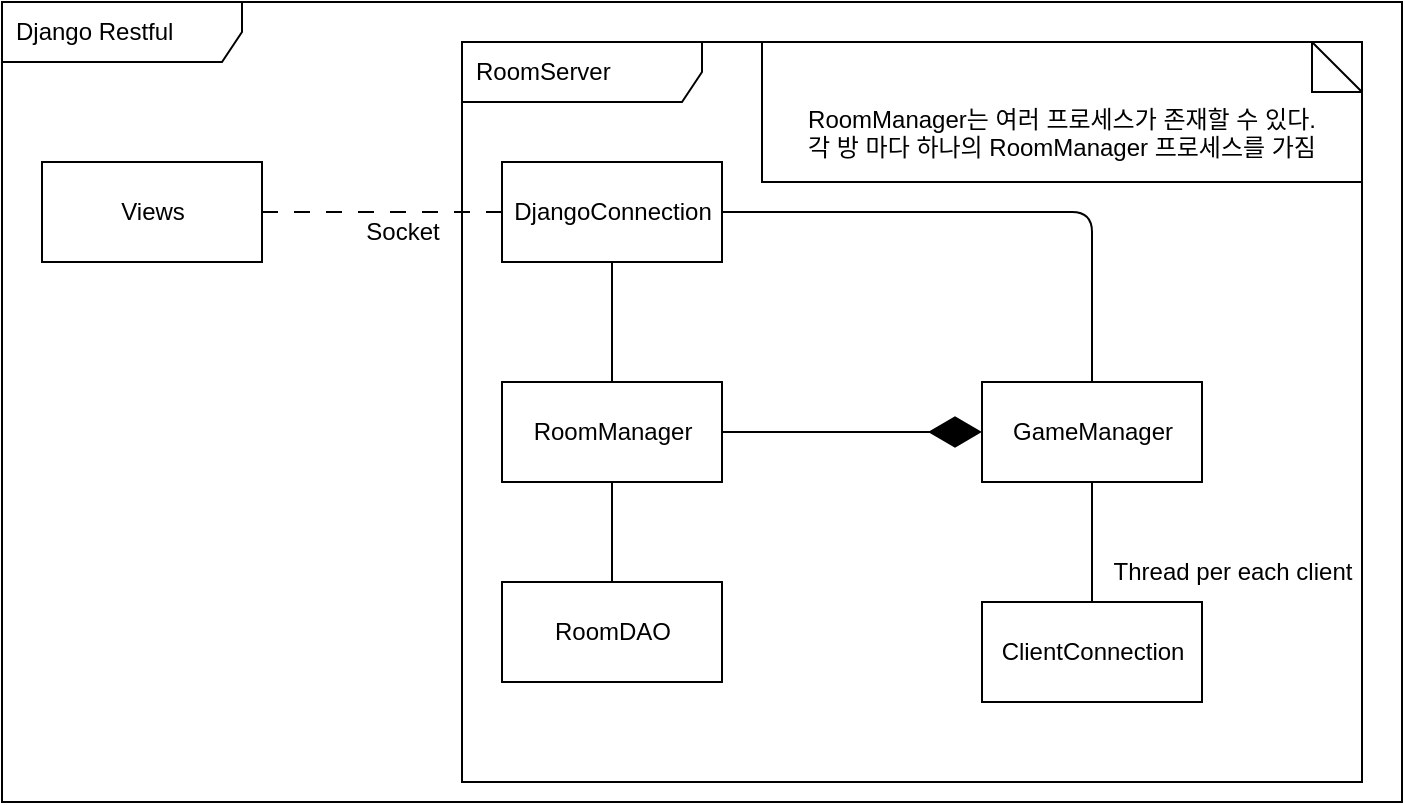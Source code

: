 <mxfile>
    <diagram id="gUEuUQeiXcZkdzcEXAX-" name="D1">
        <mxGraphModel grid="1" page="1" gridSize="10" guides="1" tooltips="1" connect="1" arrows="1" fold="1" pageScale="1" pageWidth="1169" pageHeight="827" math="0" shadow="0">
            <root>
                <mxCell id="0"/>
                <mxCell id="1" parent="0"/>
                <mxCell id="bGakSKujnun8bPfL9XRI-42" value="" style="group;fillColor=default;" vertex="1" connectable="0" parent="1">
                    <mxGeometry x="180" y="160" width="700" height="400" as="geometry"/>
                </mxCell>
                <mxCell id="bGakSKujnun8bPfL9XRI-43" value="Django Restful" style="shape=umlFrame;whiteSpace=wrap;html=1;width=120;height=30;boundedLbl=1;verticalAlign=middle;align=left;spacingLeft=5;" vertex="1" parent="bGakSKujnun8bPfL9XRI-42">
                    <mxGeometry width="700" height="400" as="geometry"/>
                </mxCell>
                <mxCell id="42" value="" style="group" parent="1" vertex="1" connectable="0">
                    <mxGeometry x="410" y="180" width="450" height="370" as="geometry"/>
                </mxCell>
                <mxCell id="22" value="RoomServer" style="shape=umlFrame;whiteSpace=wrap;html=1;width=120;height=30;boundedLbl=1;verticalAlign=middle;align=left;spacingLeft=5;" parent="42" vertex="1">
                    <mxGeometry width="450" height="370" as="geometry"/>
                </mxCell>
                <mxCell id="23" value="RoomManager는 여러 프로세스가 존재할 수 있다.&lt;br&gt;각 방 마다 하나의 RoomManager 프로세스를 가짐" style="shape=note2;boundedLbl=1;whiteSpace=wrap;html=1;size=25;verticalAlign=top;align=center;" parent="42" vertex="1">
                    <mxGeometry x="150" width="300" height="70" as="geometry"/>
                </mxCell>
                <mxCell id="32" style="edgeStyle=orthogonalEdgeStyle;html=1;endArrow=none;endFill=0;dashed=1;dashPattern=8 8;entryX=0;entryY=0.5;entryDx=0;entryDy=0;" parent="1" source="6" target="24" edge="1">
                    <mxGeometry relative="1" as="geometry">
                        <mxPoint x="280" y="140" as="sourcePoint"/>
                    </mxGeometry>
                </mxCell>
                <mxCell id="6" value="Views" style="html=1;" parent="1" vertex="1">
                    <mxGeometry x="200" y="240" width="110" height="50" as="geometry"/>
                </mxCell>
                <mxCell id="24" value="DjangoConnection" style="html=1;" parent="1" vertex="1">
                    <mxGeometry x="430" y="240" width="110" height="50" as="geometry"/>
                </mxCell>
                <mxCell id="33" value="Socket" style="text;html=1;align=center;verticalAlign=middle;resizable=0;points=[];autosize=1;strokeColor=none;fillColor=none;" parent="1" vertex="1">
                    <mxGeometry x="350" y="260" width="60" height="30" as="geometry"/>
                </mxCell>
                <mxCell id="34" value="" style="endArrow=none;html=1;edgeStyle=orthogonalEdgeStyle;" parent="1" source="24" target="11" edge="1">
                    <mxGeometry relative="1" as="geometry">
                        <mxPoint x="1030" y="190" as="sourcePoint"/>
                        <mxPoint x="1190" y="190" as="targetPoint"/>
                    </mxGeometry>
                </mxCell>
                <mxCell id="37" value="ClientConnection" style="html=1;" parent="1" vertex="1">
                    <mxGeometry x="670" y="460" width="110" height="50" as="geometry"/>
                </mxCell>
                <mxCell id="38" value="" style="endArrow=none;html=1;edgeStyle=orthogonalEdgeStyle;" parent="1" source="37" target="sv2Er5WAMYcz7u7blJJ5-42" edge="1">
                    <mxGeometry relative="1" as="geometry">
                        <mxPoint x="650" y="110" as="sourcePoint"/>
                        <mxPoint x="810" y="110" as="targetPoint"/>
                    </mxGeometry>
                </mxCell>
                <mxCell id="41" value="Thread per each client" style="text;html=1;align=center;verticalAlign=middle;resizable=0;points=[];autosize=1;strokeColor=none;fillColor=none;" parent="1" vertex="1">
                    <mxGeometry x="725" y="430" width="140" height="30" as="geometry"/>
                </mxCell>
                <mxCell id="sv2Er5WAMYcz7u7blJJ5-42" value="GameManager" style="html=1;" vertex="1" parent="1">
                    <mxGeometry x="670" y="350" width="110" height="50" as="geometry"/>
                </mxCell>
                <mxCell id="11" value="RoomManager" style="html=1;" parent="1" vertex="1">
                    <mxGeometry x="430" y="350" width="110" height="50" as="geometry"/>
                </mxCell>
                <mxCell id="20" value="" style="endArrow=none;html=1;edgeStyle=orthogonalEdgeStyle;" parent="1" source="11" target="14" edge="1">
                    <mxGeometry relative="1" as="geometry">
                        <mxPoint x="480" y="115" as="sourcePoint"/>
                        <mxPoint x="540" y="115" as="targetPoint"/>
                    </mxGeometry>
                </mxCell>
                <mxCell id="14" value="RoomDAO" style="html=1;" parent="1" vertex="1">
                    <mxGeometry x="430" y="450" width="110" height="50" as="geometry"/>
                </mxCell>
                <mxCell id="sv2Er5WAMYcz7u7blJJ5-44" value="" style="endArrow=diamondThin;endFill=1;endSize=24;html=1;" edge="1" parent="1" source="11" target="sv2Er5WAMYcz7u7blJJ5-42">
                    <mxGeometry width="160" relative="1" as="geometry">
                        <mxPoint x="640" y="210" as="sourcePoint"/>
                        <mxPoint x="800" y="210" as="targetPoint"/>
                    </mxGeometry>
                </mxCell>
                <mxCell id="sv2Er5WAMYcz7u7blJJ5-45" value="" style="endArrow=none;html=1;edgeStyle=orthogonalEdgeStyle;" edge="1" parent="1" source="24" target="sv2Er5WAMYcz7u7blJJ5-42">
                    <mxGeometry relative="1" as="geometry">
                        <mxPoint x="640" y="210" as="sourcePoint"/>
                        <mxPoint x="800" y="210" as="targetPoint"/>
                    </mxGeometry>
                </mxCell>
            </root>
        </mxGraphModel>
    </diagram>
    <diagram id="Doy0o4DwvYc1Ov37GVsV" name="ClassDiagram">
        <mxGraphModel dx="1311" dy="932" grid="1" gridSize="10" guides="1" tooltips="1" connect="1" arrows="1" fold="1" page="1" pageScale="1" pageWidth="1169" pageHeight="827" math="0" shadow="0">
            <root>
                <mxCell id="0"/>
                <mxCell id="1" parent="0"/>
                <mxCell id="XGElROebxTMaR9UfUHxM-1" value="DjangoConnection" style="swimlane;fontStyle=1;align=center;verticalAlign=top;childLayout=stackLayout;horizontal=1;startSize=26;horizontalStack=0;resizeParent=1;resizeParentMax=0;resizeLast=0;collapsible=1;marginBottom=0;" vertex="1" parent="1">
                    <mxGeometry x="240" y="466" width="160" height="86" as="geometry"/>
                </mxCell>
                <mxCell id="XGElROebxTMaR9UfUHxM-2" value="+ field: type" style="text;strokeColor=none;fillColor=none;align=left;verticalAlign=top;spacingLeft=4;spacingRight=4;overflow=hidden;rotatable=0;points=[[0,0.5],[1,0.5]];portConstraint=eastwest;" vertex="1" parent="XGElROebxTMaR9UfUHxM-1">
                    <mxGeometry y="26" width="160" height="26" as="geometry"/>
                </mxCell>
                <mxCell id="XGElROebxTMaR9UfUHxM-3" value="" style="line;strokeWidth=1;fillColor=none;align=left;verticalAlign=middle;spacingTop=-1;spacingLeft=3;spacingRight=3;rotatable=0;labelPosition=right;points=[];portConstraint=eastwest;strokeColor=inherit;" vertex="1" parent="XGElROebxTMaR9UfUHxM-1">
                    <mxGeometry y="52" width="160" height="8" as="geometry"/>
                </mxCell>
                <mxCell id="XGElROebxTMaR9UfUHxM-4" value="+ method(type): type" style="text;strokeColor=none;fillColor=none;align=left;verticalAlign=top;spacingLeft=4;spacingRight=4;overflow=hidden;rotatable=0;points=[[0,0.5],[1,0.5]];portConstraint=eastwest;" vertex="1" parent="XGElROebxTMaR9UfUHxM-1">
                    <mxGeometry y="60" width="160" height="26" as="geometry"/>
                </mxCell>
                <mxCell id="DTEtoV8vM6Jiu65DONSx-1" value="RoomManager" style="swimlane;fontStyle=1;align=center;verticalAlign=top;childLayout=stackLayout;horizontal=1;startSize=26;horizontalStack=0;resizeParent=1;resizeParentMax=0;resizeLast=0;collapsible=1;marginBottom=0;" vertex="1" parent="1">
                    <mxGeometry x="550" y="414" width="210" height="190" as="geometry"/>
                </mxCell>
                <mxCell id="DTEtoV8vM6Jiu65DONSx-2" value="- gameList: List[GameManager]" style="text;strokeColor=none;fillColor=none;align=left;verticalAlign=top;spacingLeft=4;spacingRight=4;overflow=hidden;rotatable=0;points=[[0,0.5],[1,0.5]];portConstraint=eastwest;" vertex="1" parent="DTEtoV8vM6Jiu65DONSx-1">
                    <mxGeometry y="26" width="210" height="26" as="geometry"/>
                </mxCell>
                <mxCell id="DTEtoV8vM6Jiu65DONSx-3" value="" style="line;strokeWidth=1;fillColor=none;align=left;verticalAlign=middle;spacingTop=-1;spacingLeft=3;spacingRight=3;rotatable=0;labelPosition=right;points=[];portConstraint=eastwest;strokeColor=inherit;" vertex="1" parent="DTEtoV8vM6Jiu65DONSx-1">
                    <mxGeometry y="52" width="210" height="8" as="geometry"/>
                </mxCell>
                <mxCell id="DTEtoV8vM6Jiu65DONSx-4" value="+ create_room(HostPlayer): Room" style="text;strokeColor=none;fillColor=none;align=left;verticalAlign=top;spacingLeft=4;spacingRight=4;overflow=hidden;rotatable=0;points=[[0,0.5],[1,0.5]];portConstraint=eastwest;" vertex="1" parent="DTEtoV8vM6Jiu65DONSx-1">
                    <mxGeometry y="60" width="210" height="26" as="geometry"/>
                </mxCell>
                <mxCell id="i2XQZF7bVhJVxsqE1ewc-45" value="+ remove_room(room)" style="text;strokeColor=none;fillColor=none;align=left;verticalAlign=top;spacingLeft=4;spacingRight=4;overflow=hidden;rotatable=0;points=[[0,0.5],[1,0.5]];portConstraint=eastwest;" vertex="1" parent="DTEtoV8vM6Jiu65DONSx-1">
                    <mxGeometry y="86" width="210" height="26" as="geometry"/>
                </mxCell>
                <mxCell id="i2XQZF7bVhJVxsqE1ewc-47" value="+ getRoom(room_id): Room" style="text;strokeColor=none;fillColor=none;align=left;verticalAlign=top;spacingLeft=4;spacingRight=4;overflow=hidden;rotatable=0;points=[[0,0.5],[1,0.5]];portConstraint=eastwest;" vertex="1" parent="DTEtoV8vM6Jiu65DONSx-1">
                    <mxGeometry y="112" width="210" height="26" as="geometry"/>
                </mxCell>
                <mxCell id="i2XQZF7bVhJVxsqE1ewc-46" value="+ addPlayer(Room, Player)" style="text;strokeColor=none;fillColor=none;align=left;verticalAlign=top;spacingLeft=4;spacingRight=4;overflow=hidden;rotatable=0;points=[[0,0.5],[1,0.5]];portConstraint=eastwest;" vertex="1" parent="DTEtoV8vM6Jiu65DONSx-1">
                    <mxGeometry y="138" width="210" height="26" as="geometry"/>
                </mxCell>
                <mxCell id="i2XQZF7bVhJVxsqE1ewc-48" value="+ delPlayer(Room, Player)" style="text;strokeColor=none;fillColor=none;align=left;verticalAlign=top;spacingLeft=4;spacingRight=4;overflow=hidden;rotatable=0;points=[[0,0.5],[1,0.5]];portConstraint=eastwest;" vertex="1" parent="DTEtoV8vM6Jiu65DONSx-1">
                    <mxGeometry y="164" width="210" height="26" as="geometry"/>
                </mxCell>
                <mxCell id="i2XQZF7bVhJVxsqE1ewc-1" value="RoomDAO" style="swimlane;fontStyle=1;align=center;verticalAlign=top;childLayout=stackLayout;horizontal=1;startSize=26;horizontalStack=0;resizeParent=1;resizeParentMax=0;resizeLast=0;collapsible=1;marginBottom=0;" vertex="1" parent="1">
                    <mxGeometry x="870" y="466" width="160" height="86" as="geometry"/>
                </mxCell>
                <mxCell id="i2XQZF7bVhJVxsqE1ewc-2" value="+ None" style="text;strokeColor=none;fillColor=none;align=left;verticalAlign=top;spacingLeft=4;spacingRight=4;overflow=hidden;rotatable=0;points=[[0,0.5],[1,0.5]];portConstraint=eastwest;" vertex="1" parent="i2XQZF7bVhJVxsqE1ewc-1">
                    <mxGeometry y="26" width="160" height="26" as="geometry"/>
                </mxCell>
                <mxCell id="i2XQZF7bVhJVxsqE1ewc-3" value="" style="line;strokeWidth=1;fillColor=none;align=left;verticalAlign=middle;spacingTop=-1;spacingLeft=3;spacingRight=3;rotatable=0;labelPosition=right;points=[];portConstraint=eastwest;strokeColor=inherit;" vertex="1" parent="i2XQZF7bVhJVxsqE1ewc-1">
                    <mxGeometry y="52" width="160" height="8" as="geometry"/>
                </mxCell>
                <mxCell id="i2XQZF7bVhJVxsqE1ewc-4" value="+ None" style="text;strokeColor=none;fillColor=none;align=left;verticalAlign=top;spacingLeft=4;spacingRight=4;overflow=hidden;rotatable=0;points=[[0,0.5],[1,0.5]];portConstraint=eastwest;" vertex="1" parent="i2XQZF7bVhJVxsqE1ewc-1">
                    <mxGeometry y="60" width="160" height="26" as="geometry"/>
                </mxCell>
                <mxCell id="i2XQZF7bVhJVxsqE1ewc-6" value="Room" style="swimlane;fontStyle=1;align=center;verticalAlign=top;childLayout=stackLayout;horizontal=1;startSize=26;horizontalStack=0;resizeParent=1;resizeParentMax=0;resizeLast=0;collapsible=1;marginBottom=0;" vertex="1" parent="1">
                    <mxGeometry x="870" y="689" width="180" height="138" as="geometry"/>
                </mxCell>
                <mxCell id="i2XQZF7bVhJVxsqE1ewc-7" value="- host: HostPlayer" style="text;strokeColor=none;fillColor=none;align=left;verticalAlign=top;spacingLeft=4;spacingRight=4;overflow=hidden;rotatable=0;points=[[0,0.5],[1,0.5]];portConstraint=eastwest;" vertex="1" parent="i2XQZF7bVhJVxsqE1ewc-6">
                    <mxGeometry y="26" width="180" height="26" as="geometry"/>
                </mxCell>
                <mxCell id="i2XQZF7bVhJVxsqE1ewc-10" value="- player_list: List[Player]" style="text;strokeColor=none;fillColor=none;align=left;verticalAlign=top;spacingLeft=4;spacingRight=4;overflow=hidden;rotatable=0;points=[[0,0.5],[1,0.5]];portConstraint=eastwest;" vertex="1" parent="i2XQZF7bVhJVxsqE1ewc-6">
                    <mxGeometry y="52" width="180" height="26" as="geometry"/>
                </mxCell>
                <mxCell id="i2XQZF7bVhJVxsqE1ewc-29" value="- room_attribute: RoomAttribute" style="text;strokeColor=none;fillColor=none;align=left;verticalAlign=top;spacingLeft=4;spacingRight=4;overflow=hidden;rotatable=0;points=[[0,0.5],[1,0.5]];portConstraint=eastwest;" vertex="1" parent="i2XQZF7bVhJVxsqE1ewc-6">
                    <mxGeometry y="78" width="180" height="26" as="geometry"/>
                </mxCell>
                <mxCell id="i2XQZF7bVhJVxsqE1ewc-8" value="" style="line;strokeWidth=1;fillColor=none;align=left;verticalAlign=middle;spacingTop=-1;spacingLeft=3;spacingRight=3;rotatable=0;labelPosition=right;points=[];portConstraint=eastwest;strokeColor=inherit;" vertex="1" parent="i2XQZF7bVhJVxsqE1ewc-6">
                    <mxGeometry y="104" width="180" height="8" as="geometry"/>
                </mxCell>
                <mxCell id="i2XQZF7bVhJVxsqE1ewc-9" value="+ getters, setters" style="text;strokeColor=none;fillColor=none;align=left;verticalAlign=top;spacingLeft=4;spacingRight=4;overflow=hidden;rotatable=0;points=[[0,0.5],[1,0.5]];portConstraint=eastwest;" vertex="1" parent="i2XQZF7bVhJVxsqE1ewc-6">
                    <mxGeometry y="112" width="180" height="26" as="geometry"/>
                </mxCell>
                <mxCell id="i2XQZF7bVhJVxsqE1ewc-12" value="Player" style="swimlane;fontStyle=1;align=center;verticalAlign=top;childLayout=stackLayout;horizontal=1;startSize=26;horizontalStack=0;resizeParent=1;resizeParentMax=0;resizeLast=0;collapsible=1;marginBottom=0;" vertex="1" parent="1">
                    <mxGeometry x="1110" y="699" width="160" height="112" as="geometry"/>
                </mxCell>
                <mxCell id="i2XQZF7bVhJVxsqE1ewc-14" value="- id: str" style="text;strokeColor=none;fillColor=none;align=left;verticalAlign=top;spacingLeft=4;spacingRight=4;overflow=hidden;rotatable=0;points=[[0,0.5],[1,0.5]];portConstraint=eastwest;" vertex="1" parent="i2XQZF7bVhJVxsqE1ewc-12">
                    <mxGeometry y="26" width="160" height="26" as="geometry"/>
                </mxCell>
                <mxCell id="i2XQZF7bVhJVxsqE1ewc-17" value="- name: str" style="text;strokeColor=none;fillColor=none;align=left;verticalAlign=top;spacingLeft=4;spacingRight=4;overflow=hidden;rotatable=0;points=[[0,0.5],[1,0.5]];portConstraint=eastwest;" vertex="1" parent="i2XQZF7bVhJVxsqE1ewc-12">
                    <mxGeometry y="52" width="160" height="26" as="geometry"/>
                </mxCell>
                <mxCell id="i2XQZF7bVhJVxsqE1ewc-15" value="" style="line;strokeWidth=1;fillColor=none;align=left;verticalAlign=middle;spacingTop=-1;spacingLeft=3;spacingRight=3;rotatable=0;labelPosition=right;points=[];portConstraint=eastwest;strokeColor=inherit;" vertex="1" parent="i2XQZF7bVhJVxsqE1ewc-12">
                    <mxGeometry y="78" width="160" height="8" as="geometry"/>
                </mxCell>
                <mxCell id="i2XQZF7bVhJVxsqE1ewc-16" value="+ getters, setters" style="text;strokeColor=none;fillColor=none;align=left;verticalAlign=top;spacingLeft=4;spacingRight=4;overflow=hidden;rotatable=0;points=[[0,0.5],[1,0.5]];portConstraint=eastwest;" vertex="1" parent="i2XQZF7bVhJVxsqE1ewc-12">
                    <mxGeometry y="86" width="160" height="26" as="geometry"/>
                </mxCell>
                <mxCell id="i2XQZF7bVhJVxsqE1ewc-18" value="HostPlayer" style="swimlane;fontStyle=1;align=center;verticalAlign=top;childLayout=stackLayout;horizontal=1;startSize=26;horizontalStack=0;resizeParent=1;resizeParentMax=0;resizeLast=0;collapsible=1;marginBottom=0;" vertex="1" parent="1">
                    <mxGeometry x="1110" y="530" width="160" height="112" as="geometry"/>
                </mxCell>
                <mxCell id="i2XQZF7bVhJVxsqE1ewc-19" value="- id: str" style="text;strokeColor=none;fillColor=none;align=left;verticalAlign=top;spacingLeft=4;spacingRight=4;overflow=hidden;rotatable=0;points=[[0,0.5],[1,0.5]];portConstraint=eastwest;" vertex="1" parent="i2XQZF7bVhJVxsqE1ewc-18">
                    <mxGeometry y="26" width="160" height="26" as="geometry"/>
                </mxCell>
                <mxCell id="i2XQZF7bVhJVxsqE1ewc-20" value="- name: str" style="text;strokeColor=none;fillColor=none;align=left;verticalAlign=top;spacingLeft=4;spacingRight=4;overflow=hidden;rotatable=0;points=[[0,0.5],[1,0.5]];portConstraint=eastwest;" vertex="1" parent="i2XQZF7bVhJVxsqE1ewc-18">
                    <mxGeometry y="52" width="160" height="26" as="geometry"/>
                </mxCell>
                <mxCell id="i2XQZF7bVhJVxsqE1ewc-21" value="" style="line;strokeWidth=1;fillColor=none;align=left;verticalAlign=middle;spacingTop=-1;spacingLeft=3;spacingRight=3;rotatable=0;labelPosition=right;points=[];portConstraint=eastwest;strokeColor=inherit;" vertex="1" parent="i2XQZF7bVhJVxsqE1ewc-18">
                    <mxGeometry y="78" width="160" height="8" as="geometry"/>
                </mxCell>
                <mxCell id="i2XQZF7bVhJVxsqE1ewc-22" value="+ getters, setters" style="text;strokeColor=none;fillColor=none;align=left;verticalAlign=top;spacingLeft=4;spacingRight=4;overflow=hidden;rotatable=0;points=[[0,0.5],[1,0.5]];portConstraint=eastwest;" vertex="1" parent="i2XQZF7bVhJVxsqE1ewc-18">
                    <mxGeometry y="86" width="160" height="26" as="geometry"/>
                </mxCell>
                <mxCell id="i2XQZF7bVhJVxsqE1ewc-23" value="Extends" style="endArrow=block;endSize=16;endFill=0;html=1;" edge="1" parent="1" source="i2XQZF7bVhJVxsqE1ewc-18" target="i2XQZF7bVhJVxsqE1ewc-12">
                    <mxGeometry width="160" relative="1" as="geometry">
                        <mxPoint x="790" y="926" as="sourcePoint"/>
                        <mxPoint x="950" y="926" as="targetPoint"/>
                    </mxGeometry>
                </mxCell>
                <mxCell id="i2XQZF7bVhJVxsqE1ewc-30" value="RoomAttribute" style="swimlane;fontStyle=1;align=center;verticalAlign=top;childLayout=stackLayout;horizontal=1;startSize=26;horizontalStack=0;resizeParent=1;resizeParentMax=0;resizeLast=0;collapsible=1;marginBottom=0;" vertex="1" parent="1">
                    <mxGeometry x="880" y="900" width="160" height="86" as="geometry"/>
                </mxCell>
                <mxCell id="i2XQZF7bVhJVxsqE1ewc-34" value="+ AttributeFields: enums" style="text;strokeColor=none;fillColor=none;align=left;verticalAlign=top;spacingLeft=4;spacingRight=4;overflow=hidden;rotatable=0;points=[[0,0.5],[1,0.5]];portConstraint=eastwest;" vertex="1" parent="i2XQZF7bVhJVxsqE1ewc-30">
                    <mxGeometry y="26" width="160" height="26" as="geometry"/>
                </mxCell>
                <mxCell id="i2XQZF7bVhJVxsqE1ewc-32" value="" style="line;strokeWidth=1;fillColor=none;align=left;verticalAlign=middle;spacingTop=-1;spacingLeft=3;spacingRight=3;rotatable=0;labelPosition=right;points=[];portConstraint=eastwest;strokeColor=inherit;" vertex="1" parent="i2XQZF7bVhJVxsqE1ewc-30">
                    <mxGeometry y="52" width="160" height="8" as="geometry"/>
                </mxCell>
                <mxCell id="i2XQZF7bVhJVxsqE1ewc-33" value="+ getters, setters" style="text;strokeColor=none;fillColor=none;align=left;verticalAlign=top;spacingLeft=4;spacingRight=4;overflow=hidden;rotatable=0;points=[[0,0.5],[1,0.5]];portConstraint=eastwest;" vertex="1" parent="i2XQZF7bVhJVxsqE1ewc-30">
                    <mxGeometry y="60" width="160" height="26" as="geometry"/>
                </mxCell>
                <mxCell id="i2XQZF7bVhJVxsqE1ewc-35" value="&lt;&lt;enumeration&gt;&gt;&#10;AttributeEnum" style="swimlane;fontStyle=3;align=center;verticalAlign=top;childLayout=stackLayout;horizontal=1;startSize=38;horizontalStack=0;resizeParent=1;resizeParentMax=0;resizeLast=0;collapsible=1;marginBottom=0;" vertex="1" parent="1">
                    <mxGeometry x="1110" y="894" width="160" height="98" as="geometry"/>
                </mxCell>
                <mxCell id="i2XQZF7bVhJVxsqE1ewc-36" value="+ AttributeFields: enums" style="text;strokeColor=none;fillColor=none;align=left;verticalAlign=top;spacingLeft=4;spacingRight=4;overflow=hidden;rotatable=0;points=[[0,0.5],[1,0.5]];portConstraint=eastwest;" vertex="1" parent="i2XQZF7bVhJVxsqE1ewc-35">
                    <mxGeometry y="38" width="160" height="26" as="geometry"/>
                </mxCell>
                <mxCell id="i2XQZF7bVhJVxsqE1ewc-37" value="" style="line;strokeWidth=1;fillColor=none;align=left;verticalAlign=middle;spacingTop=-1;spacingLeft=3;spacingRight=3;rotatable=0;labelPosition=right;points=[];portConstraint=eastwest;strokeColor=inherit;" vertex="1" parent="i2XQZF7bVhJVxsqE1ewc-35">
                    <mxGeometry y="64" width="160" height="8" as="geometry"/>
                </mxCell>
                <mxCell id="i2XQZF7bVhJVxsqE1ewc-38" value="+ getters, setters" style="text;strokeColor=none;fillColor=none;align=left;verticalAlign=top;spacingLeft=4;spacingRight=4;overflow=hidden;rotatable=0;points=[[0,0.5],[1,0.5]];portConstraint=eastwest;" vertex="1" parent="i2XQZF7bVhJVxsqE1ewc-35">
                    <mxGeometry y="72" width="160" height="26" as="geometry"/>
                </mxCell>
                <mxCell id="i2XQZF7bVhJVxsqE1ewc-40" value="" style="endArrow=diamondThin;endFill=1;endSize=24;html=1;" edge="1" parent="1" source="i2XQZF7bVhJVxsqE1ewc-12" target="i2XQZF7bVhJVxsqE1ewc-6">
                    <mxGeometry width="160" relative="1" as="geometry">
                        <mxPoint x="970" y="986" as="sourcePoint"/>
                        <mxPoint x="1180" y="786" as="targetPoint"/>
                    </mxGeometry>
                </mxCell>
                <mxCell id="i2XQZF7bVhJVxsqE1ewc-41" value="" style="endArrow=none;html=1;edgeStyle=orthogonalEdgeStyle;" edge="1" parent="1" source="i2XQZF7bVhJVxsqE1ewc-30" target="i2XQZF7bVhJVxsqE1ewc-6">
                    <mxGeometry relative="1" as="geometry">
                        <mxPoint x="970" y="986" as="sourcePoint"/>
                        <mxPoint x="1130" y="986" as="targetPoint"/>
                    </mxGeometry>
                </mxCell>
                <mxCell id="i2XQZF7bVhJVxsqE1ewc-44" value="" style="endArrow=none;html=1;edgeStyle=orthogonalEdgeStyle;" edge="1" parent="1" source="i2XQZF7bVhJVxsqE1ewc-35" target="i2XQZF7bVhJVxsqE1ewc-30">
                    <mxGeometry relative="1" as="geometry">
                        <mxPoint x="970" y="925" as="sourcePoint"/>
                        <mxPoint x="1040" y="925" as="targetPoint"/>
                    </mxGeometry>
                </mxCell>
                <mxCell id="J-kkd7UoST0A2OLZInst-1" value="GameManager" style="swimlane;fontStyle=1;align=center;verticalAlign=top;childLayout=stackLayout;horizontal=1;startSize=26;horizontalStack=0;resizeParent=1;resizeParentMax=0;resizeLast=0;collapsible=1;marginBottom=0;" vertex="1" parent="1">
                    <mxGeometry x="550" y="680" width="210" height="164" as="geometry"/>
                </mxCell>
                <mxCell id="J-kkd7UoST0A2OLZInst-2" value="- Room" style="text;strokeColor=none;fillColor=none;align=left;verticalAlign=top;spacingLeft=4;spacingRight=4;overflow=hidden;rotatable=0;points=[[0,0.5],[1,0.5]];portConstraint=eastwest;" vertex="1" parent="J-kkd7UoST0A2OLZInst-1">
                    <mxGeometry y="26" width="210" height="26" as="geometry"/>
                </mxCell>
                <mxCell id="J-kkd7UoST0A2OLZInst-3" value="" style="line;strokeWidth=1;fillColor=none;align=left;verticalAlign=middle;spacingTop=-1;spacingLeft=3;spacingRight=3;rotatable=0;labelPosition=right;points=[];portConstraint=eastwest;strokeColor=inherit;" vertex="1" parent="J-kkd7UoST0A2OLZInst-1">
                    <mxGeometry y="52" width="210" height="8" as="geometry"/>
                </mxCell>
                <mxCell id="J-kkd7UoST0A2OLZInst-8" value="+ getters, setters" style="text;strokeColor=none;fillColor=none;align=left;verticalAlign=top;spacingLeft=4;spacingRight=4;overflow=hidden;rotatable=0;points=[[0,0.5],[1,0.5]];portConstraint=eastwest;" vertex="1" parent="J-kkd7UoST0A2OLZInst-1">
                    <mxGeometry y="60" width="210" height="26" as="geometry"/>
                </mxCell>
                <mxCell id="J-kkd7UoST0A2OLZInst-14" value="+ addPlayer(Player)" style="text;strokeColor=none;fillColor=none;align=left;verticalAlign=top;spacingLeft=4;spacingRight=4;overflow=hidden;rotatable=0;points=[[0,0.5],[1,0.5]];portConstraint=eastwest;" vertex="1" parent="J-kkd7UoST0A2OLZInst-1">
                    <mxGeometry y="86" width="210" height="26" as="geometry"/>
                </mxCell>
                <mxCell id="J-kkd7UoST0A2OLZInst-15" value="+ delPlayer(Player)" style="text;strokeColor=none;fillColor=none;align=left;verticalAlign=top;spacingLeft=4;spacingRight=4;overflow=hidden;rotatable=0;points=[[0,0.5],[1,0.5]];portConstraint=eastwest;" vertex="1" parent="J-kkd7UoST0A2OLZInst-1">
                    <mxGeometry y="112" width="210" height="26" as="geometry"/>
                </mxCell>
                <mxCell id="J-kkd7UoST0A2OLZInst-17" value="+ bet(Player, BetCall): nextPlayer" style="text;strokeColor=none;fillColor=none;align=left;verticalAlign=top;spacingLeft=4;spacingRight=4;overflow=hidden;rotatable=0;points=[[0,0.5],[1,0.5]];portConstraint=eastwest;" vertex="1" parent="J-kkd7UoST0A2OLZInst-1">
                    <mxGeometry y="138" width="210" height="26" as="geometry"/>
                </mxCell>
                <mxCell id="J-kkd7UoST0A2OLZInst-9" value="" style="endArrow=diamondThin;endFill=1;endSize=24;html=1;fontColor=none;" edge="1" parent="1" source="J-kkd7UoST0A2OLZInst-1" target="DTEtoV8vM6Jiu65DONSx-1">
                    <mxGeometry width="160" relative="1" as="geometry">
                        <mxPoint x="500" y="520" as="sourcePoint"/>
                        <mxPoint x="660" y="520" as="targetPoint"/>
                    </mxGeometry>
                </mxCell>
                <mxCell id="J-kkd7UoST0A2OLZInst-11" value="" style="endArrow=none;html=1;edgeStyle=orthogonalEdgeStyle;fontColor=none;labelBackgroundColor=none;" edge="1" parent="1" source="DTEtoV8vM6Jiu65DONSx-1" target="i2XQZF7bVhJVxsqE1ewc-1">
                    <mxGeometry relative="1" as="geometry">
                        <mxPoint x="500" y="520" as="sourcePoint"/>
                        <mxPoint x="660" y="520" as="targetPoint"/>
                    </mxGeometry>
                </mxCell>
                <mxCell id="J-kkd7UoST0A2OLZInst-19" value="ClientConnection" style="swimlane;fontStyle=1;align=center;verticalAlign=top;childLayout=stackLayout;horizontal=1;startSize=26;horizontalStack=0;resizeParent=1;resizeParentMax=0;resizeLast=0;collapsible=1;marginBottom=0;" vertex="1" parent="1">
                    <mxGeometry x="550" y="930" width="210" height="164" as="geometry"/>
                </mxCell>
                <mxCell id="J-kkd7UoST0A2OLZInst-20" value="- connection: Websocket" style="text;strokeColor=none;fillColor=none;align=left;verticalAlign=top;spacingLeft=4;spacingRight=4;overflow=hidden;rotatable=0;points=[[0,0.5],[1,0.5]];portConstraint=eastwest;" vertex="1" parent="J-kkd7UoST0A2OLZInst-19">
                    <mxGeometry y="26" width="210" height="26" as="geometry"/>
                </mxCell>
                <mxCell id="J-kkd7UoST0A2OLZInst-26" value="- player: Player" style="text;strokeColor=none;fillColor=none;align=left;verticalAlign=top;spacingLeft=4;spacingRight=4;overflow=hidden;rotatable=0;points=[[0,0.5],[1,0.5]];portConstraint=eastwest;" vertex="1" parent="J-kkd7UoST0A2OLZInst-19">
                    <mxGeometry y="52" width="210" height="26" as="geometry"/>
                </mxCell>
                <mxCell id="J-kkd7UoST0A2OLZInst-21" value="" style="line;strokeWidth=1;fillColor=none;align=left;verticalAlign=middle;spacingTop=-1;spacingLeft=3;spacingRight=3;rotatable=0;labelPosition=right;points=[];portConstraint=eastwest;strokeColor=inherit;" vertex="1" parent="J-kkd7UoST0A2OLZInst-19">
                    <mxGeometry y="78" width="210" height="8" as="geometry"/>
                </mxCell>
                <mxCell id="J-kkd7UoST0A2OLZInst-25" value="+ bet_request()" style="text;strokeColor=none;fillColor=none;align=left;verticalAlign=top;spacingLeft=4;spacingRight=4;overflow=hidden;rotatable=0;points=[[0,0.5],[1,0.5]];portConstraint=eastwest;" vertex="1" parent="J-kkd7UoST0A2OLZInst-19">
                    <mxGeometry y="86" width="210" height="26" as="geometry"/>
                </mxCell>
                <mxCell id="J-kkd7UoST0A2OLZInst-28" value="+ send_bet_data()" style="text;strokeColor=none;fillColor=none;align=left;verticalAlign=top;spacingLeft=4;spacingRight=4;overflow=hidden;rotatable=0;points=[[0,0.5],[1,0.5]];portConstraint=eastwest;" vertex="1" parent="J-kkd7UoST0A2OLZInst-19">
                    <mxGeometry y="112" width="210" height="26" as="geometry"/>
                </mxCell>
                <mxCell id="J-kkd7UoST0A2OLZInst-29" value="+ send_room_data()" style="text;strokeColor=none;fillColor=none;align=left;verticalAlign=top;spacingLeft=4;spacingRight=4;overflow=hidden;rotatable=0;points=[[0,0.5],[1,0.5]];portConstraint=eastwest;" vertex="1" parent="J-kkd7UoST0A2OLZInst-19">
                    <mxGeometry y="138" width="210" height="26" as="geometry"/>
                </mxCell>
                <mxCell id="J-kkd7UoST0A2OLZInst-27" value="" style="endArrow=diamondThin;endFill=1;endSize=24;html=1;fontColor=none;" edge="1" parent="1" source="J-kkd7UoST0A2OLZInst-19" target="J-kkd7UoST0A2OLZInst-1">
                    <mxGeometry width="160" relative="1" as="geometry">
                        <mxPoint x="665" y="680" as="sourcePoint"/>
                        <mxPoint x="890" y="910" as="targetPoint"/>
                    </mxGeometry>
                </mxCell>
                <mxCell id="J-kkd7UoST0A2OLZInst-30" value="" style="endArrow=none;html=1;edgeStyle=orthogonalEdgeStyle;labelBackgroundColor=none;fontColor=default;" edge="1" parent="1" source="XGElROebxTMaR9UfUHxM-1" target="DTEtoV8vM6Jiu65DONSx-1">
                    <mxGeometry relative="1" as="geometry">
                        <mxPoint x="500" y="750" as="sourcePoint"/>
                        <mxPoint x="660" y="750" as="targetPoint"/>
                    </mxGeometry>
                </mxCell>
                <mxCell id="J-kkd7UoST0A2OLZInst-33" value="" style="endArrow=diamondThin;endFill=1;endSize=24;html=1;labelBackgroundColor=none;fontColor=default;" edge="1" parent="1" source="i2XQZF7bVhJVxsqE1ewc-6" target="J-kkd7UoST0A2OLZInst-1">
                    <mxGeometry width="160" relative="1" as="geometry">
                        <mxPoint x="690" y="780" as="sourcePoint"/>
                        <mxPoint x="850" y="780" as="targetPoint"/>
                    </mxGeometry>
                </mxCell>
            </root>
        </mxGraphModel>
    </diagram>
</mxfile>
